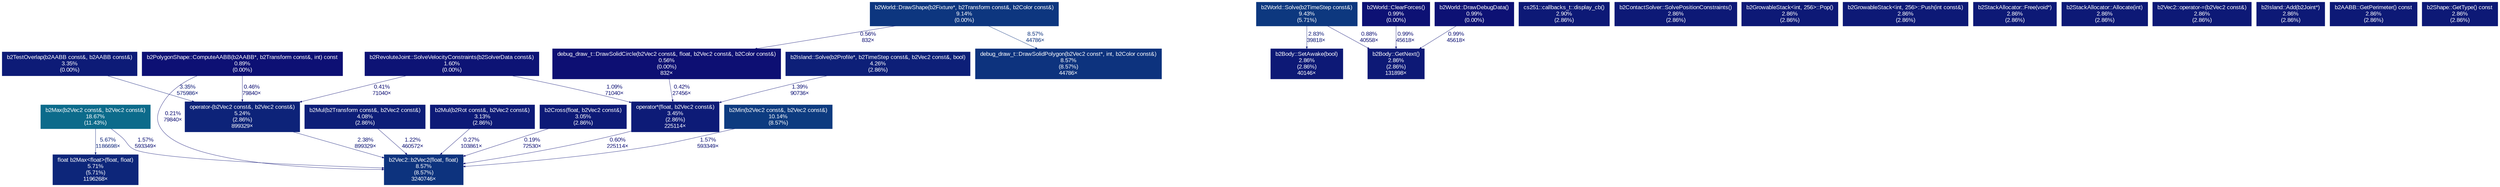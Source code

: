 digraph {
	graph [fontname=Arial, nodesep=0.125, ranksep=0.25];
	node [fontcolor=white, fontname=Arial, height=0, shape=box, style=filled, width=0];
	edge [fontname=Arial];
	1 [color="#0c6b8b", fontcolor="#ffffff", fontsize="10.00", label="b2Max(b2Vec2 const&, b2Vec2 const&)\n18.67%\n(11.43%)"];
	1 -> 4 [arrowsize="0.35", color="#0d1375", fontcolor="#0d1375", fontsize="10.00", label="1.57%\n593349×", labeldistance="0.50", penwidth="0.50"];
	1 -> 7 [arrowsize="0.35", color="#0d257a", fontcolor="#0d257a", fontsize="10.00", label="5.67%\n1186698×", labeldistance="0.50", penwidth="0.50"];
	2 [color="#0d3b80", fontcolor="#ffffff", fontsize="10.00", label="b2Min(b2Vec2 const&, b2Vec2 const&)\n10.14%\n(8.57%)"];
	2 -> 4 [arrowsize="0.35", color="#0d1375", fontcolor="#0d1375", fontsize="10.00", label="1.57%\n593349×", labeldistance="0.50", penwidth="0.50"];
	3 [color="#0d367f", fontcolor="#ffffff", fontsize="10.00", label="b2World::DrawShape(b2Fixture*, b2Transform const&, b2Color const&)\n9.14%\n(0.00%)"];
	3 -> 5 [arrowsize="0.35", color="#0d337e", fontcolor="#0d337e", fontsize="10.00", label="8.57%\n44786×", labeldistance="0.50", penwidth="0.50"];
	3 -> 29 [arrowsize="0.35", color="#0d0f73", fontcolor="#0d0f73", fontsize="10.00", label="0.56%\n832×", labeldistance="0.50", penwidth="0.50"];
	4 [color="#0d337e", fontcolor="#ffffff", fontsize="10.00", label="b2Vec2::b2Vec2(float, float)\n8.57%\n(8.57%)\n3240746×"];
	5 [color="#0d337e", fontcolor="#ffffff", fontsize="10.00", label="debug_draw_t::DrawSolidPolygon(b2Vec2 const*, int, b2Color const&)\n8.57%\n(8.57%)\n44786×"];
	6 [color="#0d387f", fontcolor="#ffffff", fontsize="10.00", label="b2World::Solve(b2TimeStep const&)\n9.43%\n(5.71%)"];
	6 -> 26 [arrowsize="0.35", color="#0d1074", fontcolor="#0d1074", fontsize="10.00", label="0.88%\n40558×", labeldistance="0.50", penwidth="0.50"];
	6 -> 27 [arrowsize="0.35", color="#0d1976", fontcolor="#0d1976", fontsize="10.00", label="2.83%\n39818×", labeldistance="0.50", penwidth="0.50"];
	7 [color="#0d267a", fontcolor="#ffffff", fontsize="10.00", label="float b2Max<float>(float, float)\n5.71%\n(5.71%)\n1196268×"];
	8 [color="#0d2379", fontcolor="#ffffff", fontsize="10.00", label="operator-(b2Vec2 const&, b2Vec2 const&)\n5.24%\n(2.86%)\n899329×"];
	8 -> 4 [arrowsize="0.35", color="#0d1776", fontcolor="#0d1776", fontsize="10.00", label="2.38%\n899329×", labeldistance="0.50", penwidth="0.50"];
	9 [color="#0d1f78", fontcolor="#ffffff", fontsize="10.00", label="b2Island::Solve(b2Profile*, b2TimeStep const&, b2Vec2 const&, bool)\n4.26%\n(2.86%)"];
	9 -> 11 [arrowsize="0.35", color="#0d1375", fontcolor="#0d1375", fontsize="10.00", label="1.39%\n90736×", labeldistance="0.50", penwidth="0.50"];
	10 [color="#0d1e78", fontcolor="#ffffff", fontsize="10.00", label="b2Mul(b2Transform const&, b2Vec2 const&)\n4.08%\n(2.86%)"];
	10 -> 4 [arrowsize="0.35", color="#0d1274", fontcolor="#0d1274", fontsize="10.00", label="1.22%\n460572×", labeldistance="0.50", penwidth="0.50"];
	11 [color="#0d1b77", fontcolor="#ffffff", fontsize="10.00", label="operator*(float, b2Vec2 const&)\n3.45%\n(2.86%)\n225114×"];
	11 -> 4 [arrowsize="0.35", color="#0d0f74", fontcolor="#0d0f74", fontsize="10.00", label="0.60%\n225114×", labeldistance="0.50", penwidth="0.50"];
	12 [color="#0d1b77", fontcolor="#ffffff", fontsize="10.00", label="b2TestOverlap(b2AABB const&, b2AABB const&)\n3.35%\n(0.00%)"];
	12 -> 8 [arrowsize="0.35", color="#0d1b77", fontcolor="#0d1b77", fontsize="10.00", label="3.35%\n575986×", labeldistance="0.50", penwidth="0.50"];
	13 [color="#0d1a77", fontcolor="#ffffff", fontsize="10.00", label="b2Mul(b2Rot const&, b2Vec2 const&)\n3.13%\n(2.86%)"];
	13 -> 4 [arrowsize="0.35", color="#0d0e73", fontcolor="#0d0e73", fontsize="10.00", label="0.27%\n103861×", labeldistance="0.50", penwidth="0.50"];
	14 [color="#0d1a77", fontcolor="#ffffff", fontsize="10.00", label="b2Cross(float, b2Vec2 const&)\n3.05%\n(2.86%)"];
	14 -> 4 [arrowsize="0.35", color="#0d0e73", fontcolor="#0d0e73", fontsize="10.00", label="0.19%\n72530×", labeldistance="0.50", penwidth="0.50"];
	15 [color="#0d1976", fontcolor="#ffffff", fontsize="10.00", label="cs251::callbacks_t::display_cb()\n2.90%\n(2.86%)"];
	16 [color="#0d1976", fontcolor="#ffffff", fontsize="10.00", label="b2ContactSolver::SolvePositionConstraints()\n2.86%\n(2.86%)"];
	17 [color="#0d1976", fontcolor="#ffffff", fontsize="10.00", label="b2GrowableStack<int, 256>::Pop()\n2.86%\n(2.86%)"];
	18 [color="#0d1976", fontcolor="#ffffff", fontsize="10.00", label="b2GrowableStack<int, 256>::Push(int const&)\n2.86%\n(2.86%)"];
	19 [color="#0d1976", fontcolor="#ffffff", fontsize="10.00", label="b2StackAllocator::Free(void*)\n2.86%\n(2.86%)"];
	20 [color="#0d1976", fontcolor="#ffffff", fontsize="10.00", label="b2StackAllocator::Allocate(int)\n2.86%\n(2.86%)"];
	21 [color="#0d1976", fontcolor="#ffffff", fontsize="10.00", label="b2Vec2::operator-=(b2Vec2 const&)\n2.86%\n(2.86%)"];
	22 [color="#0d1976", fontcolor="#ffffff", fontsize="10.00", label="b2Island::Add(b2Joint*)\n2.86%\n(2.86%)"];
	23 [color="#0d1976", fontcolor="#ffffff", fontsize="10.00", label="b2AABB::GetPerimeter() const\n2.86%\n(2.86%)"];
	24 [color="#0d1976", fontcolor="#ffffff", fontsize="10.00", label="b2Shape::GetType() const\n2.86%\n(2.86%)"];
	25 [color="#0d1375", fontcolor="#ffffff", fontsize="10.00", label="b2RevoluteJoint::SolveVelocityConstraints(b2SolverData const&)\n1.60%\n(0.00%)"];
	25 -> 8 [arrowsize="0.35", color="#0d0e73", fontcolor="#0d0e73", fontsize="10.00", label="0.41%\n71040×", labeldistance="0.50", penwidth="0.50"];
	25 -> 11 [arrowsize="0.35", color="#0d1174", fontcolor="#0d1174", fontsize="10.00", label="1.09%\n71040×", labeldistance="0.50", penwidth="0.50"];
	26 [color="#0d1976", fontcolor="#ffffff", fontsize="10.00", label="b2Body::GetNext()\n2.86%\n(2.86%)\n131898×"];
	27 [color="#0d1976", fontcolor="#ffffff", fontsize="10.00", label="b2Body::SetAwake(bool)\n2.86%\n(2.86%)\n40146×"];
	28 [color="#0d1074", fontcolor="#ffffff", fontsize="10.00", label="b2PolygonShape::ComputeAABB(b2AABB*, b2Transform const&, int) const\n0.89%\n(0.00%)"];
	28 -> 4 [arrowsize="0.35", color="#0d0e73", fontcolor="#0d0e73", fontsize="10.00", label="0.21%\n79840×", labeldistance="0.50", penwidth="0.50"];
	28 -> 8 [arrowsize="0.35", color="#0d0f73", fontcolor="#0d0f73", fontsize="10.00", label="0.46%\n79840×", labeldistance="0.50", penwidth="0.50"];
	29 [color="#0d0f73", fontcolor="#ffffff", fontsize="10.00", label="debug_draw_t::DrawSolidCircle(b2Vec2 const&, float, b2Vec2 const&, b2Color const&)\n0.56%\n(0.00%)\n832×"];
	29 -> 11 [arrowsize="0.35", color="#0d0e73", fontcolor="#0d0e73", fontsize="10.00", label="0.42%\n27456×", labeldistance="0.50", penwidth="0.50"];
	30 [color="#0d1174", fontcolor="#ffffff", fontsize="10.00", label="b2World::ClearForces()\n0.99%\n(0.00%)"];
	30 -> 26 [arrowsize="0.35", color="#0d1174", fontcolor="#0d1174", fontsize="10.00", label="0.99%\n45618×", labeldistance="0.50", penwidth="0.50"];
	31 [color="#0d1174", fontcolor="#ffffff", fontsize="10.00", label="b2World::DrawDebugData()\n0.99%\n(0.00%)"];
	31 -> 26 [arrowsize="0.35", color="#0d1174", fontcolor="#0d1174", fontsize="10.00", label="0.99%\n45618×", labeldistance="0.50", penwidth="0.50"];
}
